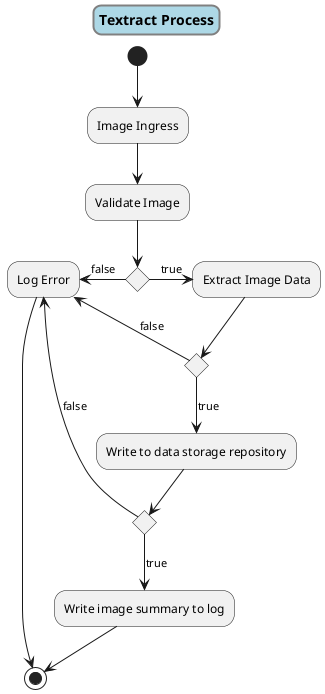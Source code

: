 @startuml
skinparam titleBorderRoundCorner 15
skinparam titleBorderThickness 2
skinparam titleBorderColor grey
skinparam titleBackgroundColor lightblue
skinparam sequenceMessageAlign center
title Textract Process
    (*) --> "Image Ingress"
    "Image Ingress" --> "Validate Image"
    if "" then
      -right->[true] "Extract Image Data"
      if "" then
        -->[true] "Write to data storage repository"
        --> if "" then
                -->[true] "Write image summary to log"
                --> (*)
            else
                -left->[false] "Log Error"
            endif
      else
        -left->[false] "Log Error"
      endif
    else
            -left->[false] "Log Error"
            --> (*)
    endif
@enduml